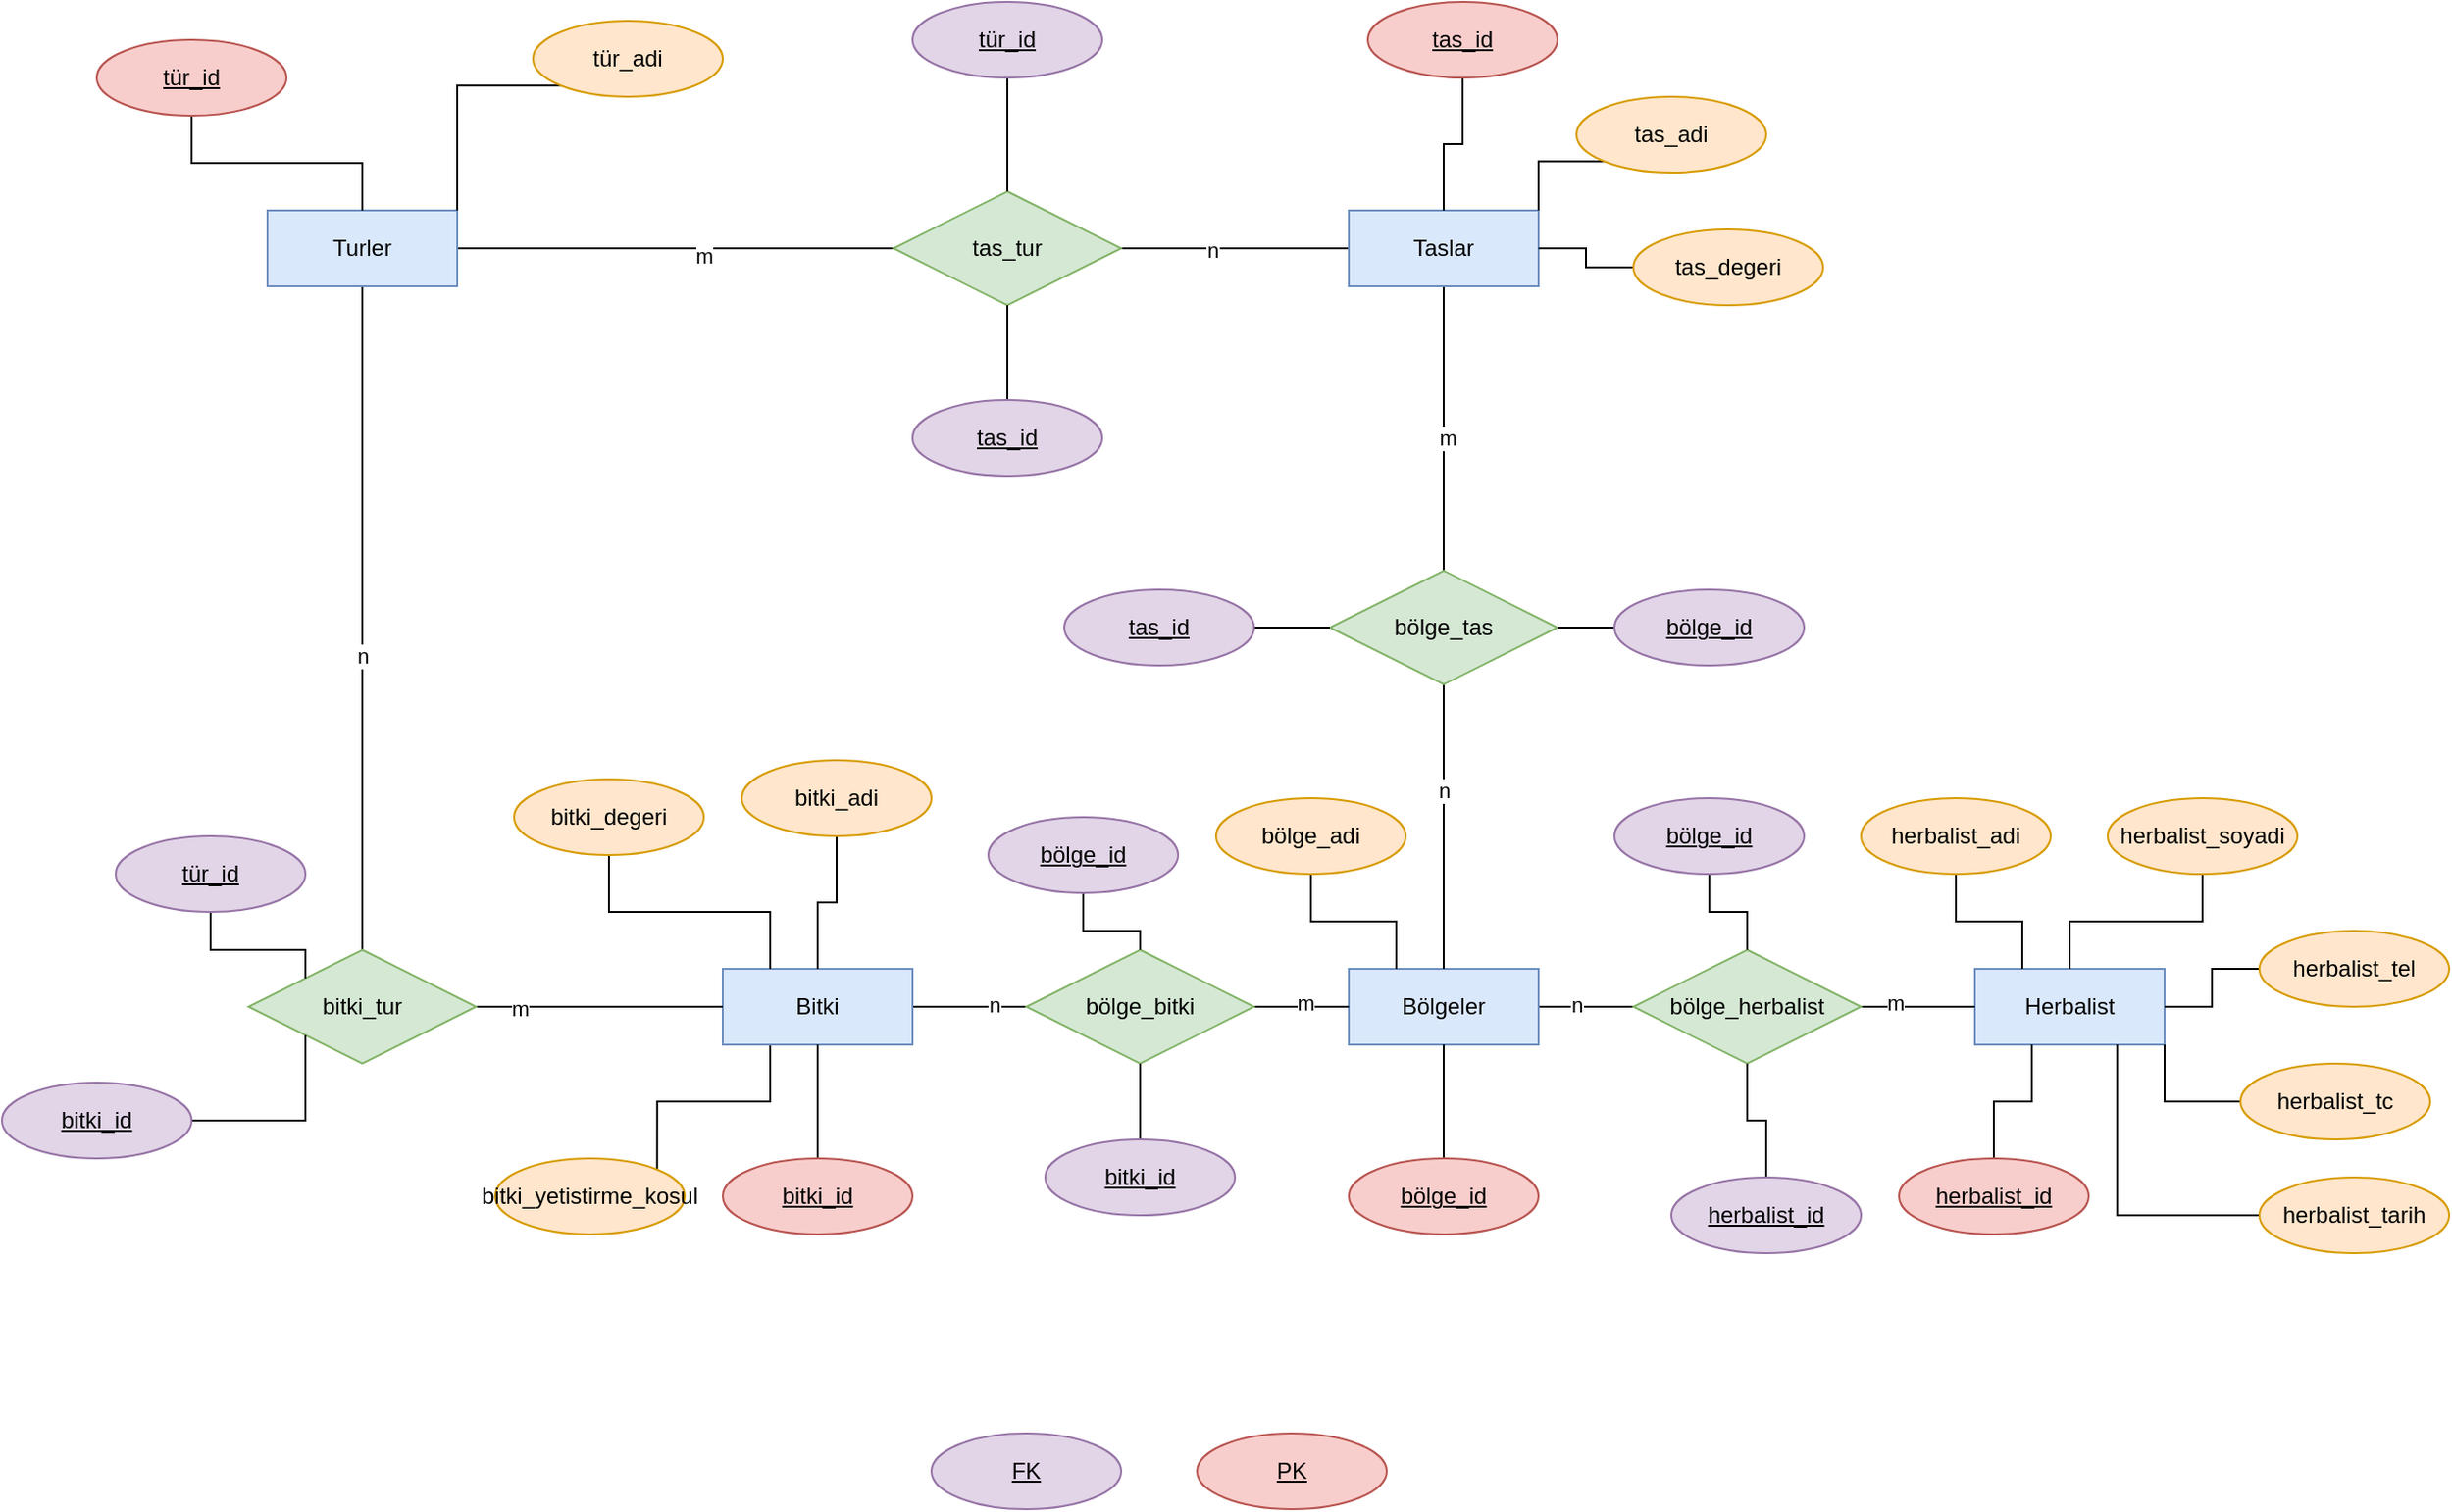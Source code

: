 <mxfile version="22.1.4" type="device">
  <diagram name="Sayfa -1" id="IlJXXTZ3FANzN9V9RfP8">
    <mxGraphModel dx="2020" dy="1853" grid="1" gridSize="10" guides="1" tooltips="1" connect="1" arrows="1" fold="1" page="1" pageScale="1" pageWidth="827" pageHeight="1169" math="0" shadow="0">
      <root>
        <mxCell id="0" />
        <mxCell id="1" parent="0" />
        <mxCell id="2mVvWZZznoN7XNSVlVtN-13" style="edgeStyle=orthogonalEdgeStyle;rounded=0;orthogonalLoop=1;jettySize=auto;html=1;exitX=1;exitY=0.5;exitDx=0;exitDy=0;endArrow=none;endFill=0;" edge="1" parent="1" source="2mVvWZZznoN7XNSVlVtN-1" target="2mVvWZZznoN7XNSVlVtN-12">
          <mxGeometry relative="1" as="geometry" />
        </mxCell>
        <mxCell id="2mVvWZZznoN7XNSVlVtN-88" value="n" style="edgeLabel;html=1;align=center;verticalAlign=middle;resizable=0;points=[];" vertex="1" connectable="0" parent="2mVvWZZznoN7XNSVlVtN-13">
          <mxGeometry x="0.417" y="1" relative="1" as="geometry">
            <mxPoint as="offset" />
          </mxGeometry>
        </mxCell>
        <mxCell id="2mVvWZZznoN7XNSVlVtN-44" style="edgeStyle=orthogonalEdgeStyle;rounded=0;orthogonalLoop=1;jettySize=auto;html=1;exitX=0.25;exitY=1;exitDx=0;exitDy=0;entryX=1;entryY=0;entryDx=0;entryDy=0;endArrow=none;endFill=0;" edge="1" parent="1" source="2mVvWZZznoN7XNSVlVtN-1" target="2mVvWZZznoN7XNSVlVtN-43">
          <mxGeometry relative="1" as="geometry" />
        </mxCell>
        <mxCell id="2mVvWZZznoN7XNSVlVtN-1" value="Bitki" style="whiteSpace=wrap;html=1;align=center;fillColor=#dae8fc;strokeColor=#6c8ebf;" vertex="1" parent="1">
          <mxGeometry x="120" y="300" width="100" height="40" as="geometry" />
        </mxCell>
        <mxCell id="2mVvWZZznoN7XNSVlVtN-2" value="Herbalist" style="whiteSpace=wrap;html=1;align=center;fillColor=#dae8fc;strokeColor=#6c8ebf;" vertex="1" parent="1">
          <mxGeometry x="780" y="300" width="100" height="40" as="geometry" />
        </mxCell>
        <mxCell id="2mVvWZZznoN7XNSVlVtN-6" style="edgeStyle=orthogonalEdgeStyle;rounded=0;orthogonalLoop=1;jettySize=auto;html=1;exitX=1;exitY=0.5;exitDx=0;exitDy=0;entryX=0;entryY=0.5;entryDx=0;entryDy=0;endArrow=none;endFill=0;" edge="1" parent="1" source="2mVvWZZznoN7XNSVlVtN-4" target="2mVvWZZznoN7XNSVlVtN-5">
          <mxGeometry relative="1" as="geometry" />
        </mxCell>
        <mxCell id="2mVvWZZznoN7XNSVlVtN-90" value="n" style="edgeLabel;html=1;align=center;verticalAlign=middle;resizable=0;points=[];" vertex="1" connectable="0" parent="2mVvWZZznoN7XNSVlVtN-6">
          <mxGeometry x="-0.2" y="1" relative="1" as="geometry">
            <mxPoint as="offset" />
          </mxGeometry>
        </mxCell>
        <mxCell id="2mVvWZZznoN7XNSVlVtN-4" value="Bölgeler" style="whiteSpace=wrap;html=1;align=center;fillColor=#dae8fc;strokeColor=#6c8ebf;" vertex="1" parent="1">
          <mxGeometry x="450" y="300" width="100" height="40" as="geometry" />
        </mxCell>
        <mxCell id="2mVvWZZznoN7XNSVlVtN-7" style="edgeStyle=orthogonalEdgeStyle;rounded=0;orthogonalLoop=1;jettySize=auto;html=1;exitX=1;exitY=0.5;exitDx=0;exitDy=0;entryX=0;entryY=0.5;entryDx=0;entryDy=0;endArrow=none;endFill=0;" edge="1" parent="1" source="2mVvWZZznoN7XNSVlVtN-5" target="2mVvWZZznoN7XNSVlVtN-2">
          <mxGeometry relative="1" as="geometry" />
        </mxCell>
        <mxCell id="2mVvWZZznoN7XNSVlVtN-91" value="m" style="edgeLabel;html=1;align=center;verticalAlign=middle;resizable=0;points=[];" vertex="1" connectable="0" parent="2mVvWZZznoN7XNSVlVtN-7">
          <mxGeometry x="-0.417" y="2" relative="1" as="geometry">
            <mxPoint as="offset" />
          </mxGeometry>
        </mxCell>
        <mxCell id="2mVvWZZznoN7XNSVlVtN-5" value="bölge_herbalist" style="shape=rhombus;perimeter=rhombusPerimeter;whiteSpace=wrap;html=1;align=center;fillColor=#d5e8d4;strokeColor=#82b366;" vertex="1" parent="1">
          <mxGeometry x="600" y="290" width="120" height="60" as="geometry" />
        </mxCell>
        <mxCell id="2mVvWZZznoN7XNSVlVtN-14" style="edgeStyle=orthogonalEdgeStyle;rounded=0;orthogonalLoop=1;jettySize=auto;html=1;exitX=1;exitY=0.5;exitDx=0;exitDy=0;endArrow=none;endFill=0;" edge="1" parent="1" source="2mVvWZZznoN7XNSVlVtN-12" target="2mVvWZZznoN7XNSVlVtN-4">
          <mxGeometry relative="1" as="geometry" />
        </mxCell>
        <mxCell id="2mVvWZZznoN7XNSVlVtN-89" value="m" style="edgeLabel;html=1;align=center;verticalAlign=middle;resizable=0;points=[];" vertex="1" connectable="0" parent="2mVvWZZznoN7XNSVlVtN-14">
          <mxGeometry x="0.05" y="2" relative="1" as="geometry">
            <mxPoint as="offset" />
          </mxGeometry>
        </mxCell>
        <mxCell id="2mVvWZZznoN7XNSVlVtN-12" value="bölge_bitki" style="shape=rhombus;perimeter=rhombusPerimeter;whiteSpace=wrap;html=1;align=center;fillColor=#d5e8d4;strokeColor=#82b366;" vertex="1" parent="1">
          <mxGeometry x="280" y="290" width="120" height="60" as="geometry" />
        </mxCell>
        <mxCell id="2mVvWZZznoN7XNSVlVtN-18" style="edgeStyle=orthogonalEdgeStyle;rounded=0;orthogonalLoop=1;jettySize=auto;html=1;exitX=0.5;exitY=1;exitDx=0;exitDy=0;entryX=0.5;entryY=0;entryDx=0;entryDy=0;endArrow=none;endFill=0;" edge="1" parent="1" source="2mVvWZZznoN7XNSVlVtN-15" target="2mVvWZZznoN7XNSVlVtN-1">
          <mxGeometry relative="1" as="geometry" />
        </mxCell>
        <mxCell id="2mVvWZZznoN7XNSVlVtN-15" value="bitki_adi" style="ellipse;whiteSpace=wrap;html=1;align=center;fillColor=#ffe6cc;strokeColor=#d79b00;" vertex="1" parent="1">
          <mxGeometry x="130" y="190" width="100" height="40" as="geometry" />
        </mxCell>
        <mxCell id="2mVvWZZznoN7XNSVlVtN-17" style="edgeStyle=orthogonalEdgeStyle;rounded=0;orthogonalLoop=1;jettySize=auto;html=1;exitX=0.5;exitY=0;exitDx=0;exitDy=0;endArrow=none;endFill=0;" edge="1" parent="1" source="2mVvWZZznoN7XNSVlVtN-16" target="2mVvWZZznoN7XNSVlVtN-1">
          <mxGeometry relative="1" as="geometry" />
        </mxCell>
        <mxCell id="2mVvWZZznoN7XNSVlVtN-16" value="bitki_id" style="ellipse;whiteSpace=wrap;html=1;align=center;fontStyle=4;fillColor=#f8cecc;strokeColor=#b85450;" vertex="1" parent="1">
          <mxGeometry x="120" y="400" width="100" height="40" as="geometry" />
        </mxCell>
        <mxCell id="2mVvWZZznoN7XNSVlVtN-21" style="edgeStyle=orthogonalEdgeStyle;rounded=0;orthogonalLoop=1;jettySize=auto;html=1;exitX=0.5;exitY=1;exitDx=0;exitDy=0;endArrow=none;endFill=0;" edge="1" parent="1" source="2mVvWZZznoN7XNSVlVtN-19" target="2mVvWZZznoN7XNSVlVtN-20">
          <mxGeometry relative="1" as="geometry" />
        </mxCell>
        <mxCell id="2mVvWZZznoN7XNSVlVtN-84" value="m" style="edgeLabel;html=1;align=center;verticalAlign=middle;resizable=0;points=[];" vertex="1" connectable="0" parent="2mVvWZZznoN7XNSVlVtN-21">
          <mxGeometry x="0.077" y="3" relative="1" as="geometry">
            <mxPoint x="-1" y="-1" as="offset" />
          </mxGeometry>
        </mxCell>
        <mxCell id="2mVvWZZznoN7XNSVlVtN-27" style="edgeStyle=orthogonalEdgeStyle;rounded=0;orthogonalLoop=1;jettySize=auto;html=1;exitX=0;exitY=0.5;exitDx=0;exitDy=0;entryX=1;entryY=0.5;entryDx=0;entryDy=0;endArrow=none;endFill=0;" edge="1" parent="1" source="2mVvWZZznoN7XNSVlVtN-19" target="2mVvWZZznoN7XNSVlVtN-24">
          <mxGeometry relative="1" as="geometry" />
        </mxCell>
        <mxCell id="2mVvWZZznoN7XNSVlVtN-83" value="n" style="edgeLabel;html=1;align=center;verticalAlign=middle;resizable=0;points=[];" vertex="1" connectable="0" parent="2mVvWZZznoN7XNSVlVtN-27">
          <mxGeometry x="0.208" y="1" relative="1" as="geometry">
            <mxPoint as="offset" />
          </mxGeometry>
        </mxCell>
        <mxCell id="2mVvWZZznoN7XNSVlVtN-19" value="Taslar" style="whiteSpace=wrap;html=1;align=center;fillColor=#dae8fc;strokeColor=#6c8ebf;" vertex="1" parent="1">
          <mxGeometry x="450" y="-100" width="100" height="40" as="geometry" />
        </mxCell>
        <mxCell id="2mVvWZZznoN7XNSVlVtN-22" style="edgeStyle=orthogonalEdgeStyle;rounded=0;orthogonalLoop=1;jettySize=auto;html=1;exitX=0.5;exitY=1;exitDx=0;exitDy=0;endArrow=none;endFill=0;" edge="1" parent="1" source="2mVvWZZznoN7XNSVlVtN-20" target="2mVvWZZznoN7XNSVlVtN-4">
          <mxGeometry relative="1" as="geometry" />
        </mxCell>
        <mxCell id="2mVvWZZznoN7XNSVlVtN-85" value="n" style="edgeLabel;html=1;align=center;verticalAlign=middle;resizable=0;points=[];" vertex="1" connectable="0" parent="2mVvWZZznoN7XNSVlVtN-22">
          <mxGeometry x="-0.24" relative="1" as="geometry">
            <mxPoint y="-1" as="offset" />
          </mxGeometry>
        </mxCell>
        <mxCell id="2mVvWZZznoN7XNSVlVtN-20" value="bölge_tas" style="shape=rhombus;perimeter=rhombusPerimeter;whiteSpace=wrap;html=1;align=center;fillColor=#d5e8d4;strokeColor=#82b366;" vertex="1" parent="1">
          <mxGeometry x="440" y="90" width="120" height="60" as="geometry" />
        </mxCell>
        <mxCell id="2mVvWZZznoN7XNSVlVtN-26" style="edgeStyle=orthogonalEdgeStyle;rounded=0;orthogonalLoop=1;jettySize=auto;html=1;exitX=1;exitY=0.5;exitDx=0;exitDy=0;entryX=0;entryY=0.5;entryDx=0;entryDy=0;endArrow=none;endFill=0;" edge="1" parent="1" source="2mVvWZZznoN7XNSVlVtN-23" target="2mVvWZZznoN7XNSVlVtN-24">
          <mxGeometry relative="1" as="geometry" />
        </mxCell>
        <mxCell id="2mVvWZZznoN7XNSVlVtN-82" value="m" style="edgeLabel;html=1;align=center;verticalAlign=middle;resizable=0;points=[];" vertex="1" connectable="0" parent="2mVvWZZznoN7XNSVlVtN-26">
          <mxGeometry x="0.13" y="-4" relative="1" as="geometry">
            <mxPoint as="offset" />
          </mxGeometry>
        </mxCell>
        <mxCell id="2mVvWZZznoN7XNSVlVtN-29" style="edgeStyle=orthogonalEdgeStyle;rounded=0;orthogonalLoop=1;jettySize=auto;html=1;exitX=0.5;exitY=1;exitDx=0;exitDy=0;endArrow=none;endFill=0;" edge="1" parent="1" source="2mVvWZZznoN7XNSVlVtN-23" target="2mVvWZZznoN7XNSVlVtN-28">
          <mxGeometry relative="1" as="geometry" />
        </mxCell>
        <mxCell id="2mVvWZZznoN7XNSVlVtN-86" value="n" style="edgeLabel;html=1;align=center;verticalAlign=middle;resizable=0;points=[];" vertex="1" connectable="0" parent="2mVvWZZznoN7XNSVlVtN-29">
          <mxGeometry x="0.119" relative="1" as="geometry">
            <mxPoint y="-1" as="offset" />
          </mxGeometry>
        </mxCell>
        <mxCell id="2mVvWZZznoN7XNSVlVtN-23" value="Turler" style="whiteSpace=wrap;html=1;align=center;fillColor=#dae8fc;strokeColor=#6c8ebf;" vertex="1" parent="1">
          <mxGeometry x="-120" y="-100" width="100" height="40" as="geometry" />
        </mxCell>
        <mxCell id="2mVvWZZznoN7XNSVlVtN-24" value="tas_tur" style="shape=rhombus;perimeter=rhombusPerimeter;whiteSpace=wrap;html=1;align=center;fillColor=#d5e8d4;strokeColor=#82b366;" vertex="1" parent="1">
          <mxGeometry x="210" y="-110" width="120" height="60" as="geometry" />
        </mxCell>
        <mxCell id="2mVvWZZznoN7XNSVlVtN-30" style="edgeStyle=orthogonalEdgeStyle;rounded=0;orthogonalLoop=1;jettySize=auto;html=1;exitX=1;exitY=0.5;exitDx=0;exitDy=0;endArrow=none;endFill=0;" edge="1" parent="1" source="2mVvWZZznoN7XNSVlVtN-28" target="2mVvWZZznoN7XNSVlVtN-1">
          <mxGeometry relative="1" as="geometry" />
        </mxCell>
        <mxCell id="2mVvWZZznoN7XNSVlVtN-87" value="m" style="edgeLabel;html=1;align=center;verticalAlign=middle;resizable=0;points=[];" vertex="1" connectable="0" parent="2mVvWZZznoN7XNSVlVtN-30">
          <mxGeometry x="-0.654" y="-1" relative="1" as="geometry">
            <mxPoint as="offset" />
          </mxGeometry>
        </mxCell>
        <mxCell id="2mVvWZZznoN7XNSVlVtN-28" value="bitki_tur" style="shape=rhombus;perimeter=rhombusPerimeter;whiteSpace=wrap;html=1;align=center;fillColor=#d5e8d4;strokeColor=#82b366;" vertex="1" parent="1">
          <mxGeometry x="-130" y="290" width="120" height="60" as="geometry" />
        </mxCell>
        <mxCell id="2mVvWZZznoN7XNSVlVtN-37" style="edgeStyle=orthogonalEdgeStyle;rounded=0;orthogonalLoop=1;jettySize=auto;html=1;exitX=0.5;exitY=0;exitDx=0;exitDy=0;entryX=0.5;entryY=1;entryDx=0;entryDy=0;endArrow=none;endFill=0;" edge="1" parent="1" source="2mVvWZZznoN7XNSVlVtN-31" target="2mVvWZZznoN7XNSVlVtN-4">
          <mxGeometry relative="1" as="geometry" />
        </mxCell>
        <mxCell id="2mVvWZZznoN7XNSVlVtN-31" value="bölge_id" style="ellipse;whiteSpace=wrap;html=1;align=center;fontStyle=4;fillColor=#f8cecc;strokeColor=#b85450;" vertex="1" parent="1">
          <mxGeometry x="450" y="400" width="100" height="40" as="geometry" />
        </mxCell>
        <mxCell id="2mVvWZZznoN7XNSVlVtN-38" style="edgeStyle=orthogonalEdgeStyle;rounded=0;orthogonalLoop=1;jettySize=auto;html=1;exitX=0.5;exitY=0;exitDx=0;exitDy=0;endArrow=none;endFill=0;" edge="1" parent="1" source="2mVvWZZznoN7XNSVlVtN-32" target="2mVvWZZznoN7XNSVlVtN-2">
          <mxGeometry relative="1" as="geometry">
            <Array as="points">
              <mxPoint x="790" y="370" />
              <mxPoint x="810" y="370" />
            </Array>
          </mxGeometry>
        </mxCell>
        <mxCell id="2mVvWZZznoN7XNSVlVtN-32" value="herbalist_id" style="ellipse;whiteSpace=wrap;html=1;align=center;fontStyle=4;fillColor=#f8cecc;strokeColor=#b85450;" vertex="1" parent="1">
          <mxGeometry x="740" y="400" width="100" height="40" as="geometry" />
        </mxCell>
        <mxCell id="2mVvWZZznoN7XNSVlVtN-35" style="edgeStyle=orthogonalEdgeStyle;rounded=0;orthogonalLoop=1;jettySize=auto;html=1;exitX=0.5;exitY=1;exitDx=0;exitDy=0;entryX=0.5;entryY=0;entryDx=0;entryDy=0;endArrow=none;endFill=0;" edge="1" parent="1" source="2mVvWZZznoN7XNSVlVtN-33" target="2mVvWZZznoN7XNSVlVtN-23">
          <mxGeometry relative="1" as="geometry" />
        </mxCell>
        <mxCell id="2mVvWZZznoN7XNSVlVtN-33" value="tür_id" style="ellipse;whiteSpace=wrap;html=1;align=center;fontStyle=4;fillColor=#f8cecc;strokeColor=#b85450;" vertex="1" parent="1">
          <mxGeometry x="-210" y="-190" width="100" height="40" as="geometry" />
        </mxCell>
        <mxCell id="2mVvWZZznoN7XNSVlVtN-36" style="edgeStyle=orthogonalEdgeStyle;rounded=0;orthogonalLoop=1;jettySize=auto;html=1;exitX=0.5;exitY=1;exitDx=0;exitDy=0;endArrow=none;endFill=0;" edge="1" parent="1" source="2mVvWZZznoN7XNSVlVtN-34" target="2mVvWZZznoN7XNSVlVtN-19">
          <mxGeometry relative="1" as="geometry" />
        </mxCell>
        <mxCell id="2mVvWZZznoN7XNSVlVtN-34" value="tas_id" style="ellipse;whiteSpace=wrap;html=1;align=center;fontStyle=4;fillColor=#f8cecc;strokeColor=#b85450;" vertex="1" parent="1">
          <mxGeometry x="460" y="-210" width="100" height="40" as="geometry" />
        </mxCell>
        <mxCell id="2mVvWZZznoN7XNSVlVtN-40" style="edgeStyle=orthogonalEdgeStyle;rounded=0;orthogonalLoop=1;jettySize=auto;html=1;exitX=0.5;exitY=1;exitDx=0;exitDy=0;entryX=0.25;entryY=0;entryDx=0;entryDy=0;endArrow=none;endFill=0;" edge="1" parent="1" source="2mVvWZZznoN7XNSVlVtN-39" target="2mVvWZZznoN7XNSVlVtN-4">
          <mxGeometry relative="1" as="geometry" />
        </mxCell>
        <mxCell id="2mVvWZZznoN7XNSVlVtN-39" value="bölge_adi" style="ellipse;whiteSpace=wrap;html=1;align=center;fillColor=#ffe6cc;strokeColor=#d79b00;" vertex="1" parent="1">
          <mxGeometry x="380" y="210" width="100" height="40" as="geometry" />
        </mxCell>
        <mxCell id="2mVvWZZznoN7XNSVlVtN-42" style="edgeStyle=orthogonalEdgeStyle;rounded=0;orthogonalLoop=1;jettySize=auto;html=1;exitX=0.5;exitY=1;exitDx=0;exitDy=0;entryX=0.25;entryY=0;entryDx=0;entryDy=0;endArrow=none;endFill=0;" edge="1" parent="1" source="2mVvWZZznoN7XNSVlVtN-41" target="2mVvWZZznoN7XNSVlVtN-1">
          <mxGeometry relative="1" as="geometry" />
        </mxCell>
        <mxCell id="2mVvWZZznoN7XNSVlVtN-41" value="bitki_degeri" style="ellipse;whiteSpace=wrap;html=1;align=center;fillColor=#ffe6cc;strokeColor=#d79b00;" vertex="1" parent="1">
          <mxGeometry x="10" y="200" width="100" height="40" as="geometry" />
        </mxCell>
        <mxCell id="2mVvWZZznoN7XNSVlVtN-43" value="bitki_yetistirme_kosul" style="ellipse;whiteSpace=wrap;html=1;align=center;fillColor=#ffe6cc;strokeColor=#d79b00;" vertex="1" parent="1">
          <mxGeometry y="400" width="100" height="40" as="geometry" />
        </mxCell>
        <mxCell id="2mVvWZZznoN7XNSVlVtN-50" style="edgeStyle=orthogonalEdgeStyle;rounded=0;orthogonalLoop=1;jettySize=auto;html=1;exitX=0.5;exitY=1;exitDx=0;exitDy=0;entryX=0.25;entryY=0;entryDx=0;entryDy=0;endArrow=none;endFill=0;" edge="1" parent="1" source="2mVvWZZznoN7XNSVlVtN-45" target="2mVvWZZznoN7XNSVlVtN-2">
          <mxGeometry relative="1" as="geometry" />
        </mxCell>
        <mxCell id="2mVvWZZznoN7XNSVlVtN-45" value="herbalist_adi" style="ellipse;whiteSpace=wrap;html=1;align=center;fillColor=#ffe6cc;strokeColor=#d79b00;" vertex="1" parent="1">
          <mxGeometry x="720" y="210" width="100" height="40" as="geometry" />
        </mxCell>
        <mxCell id="2mVvWZZznoN7XNSVlVtN-51" style="edgeStyle=orthogonalEdgeStyle;rounded=0;orthogonalLoop=1;jettySize=auto;html=1;exitX=0.5;exitY=1;exitDx=0;exitDy=0;endArrow=none;endFill=0;" edge="1" parent="1" source="2mVvWZZznoN7XNSVlVtN-46" target="2mVvWZZznoN7XNSVlVtN-2">
          <mxGeometry relative="1" as="geometry" />
        </mxCell>
        <mxCell id="2mVvWZZznoN7XNSVlVtN-46" value="herbalist_soyadi" style="ellipse;whiteSpace=wrap;html=1;align=center;fillColor=#ffe6cc;strokeColor=#d79b00;" vertex="1" parent="1">
          <mxGeometry x="850" y="210" width="100" height="40" as="geometry" />
        </mxCell>
        <mxCell id="2mVvWZZznoN7XNSVlVtN-52" style="edgeStyle=orthogonalEdgeStyle;rounded=0;orthogonalLoop=1;jettySize=auto;html=1;exitX=0;exitY=0.5;exitDx=0;exitDy=0;endArrow=none;endFill=0;" edge="1" parent="1" source="2mVvWZZznoN7XNSVlVtN-47" target="2mVvWZZznoN7XNSVlVtN-2">
          <mxGeometry relative="1" as="geometry" />
        </mxCell>
        <mxCell id="2mVvWZZznoN7XNSVlVtN-47" value="herbalist_tel" style="ellipse;whiteSpace=wrap;html=1;align=center;fillColor=#ffe6cc;strokeColor=#d79b00;" vertex="1" parent="1">
          <mxGeometry x="930" y="280" width="100" height="40" as="geometry" />
        </mxCell>
        <mxCell id="2mVvWZZznoN7XNSVlVtN-53" style="edgeStyle=orthogonalEdgeStyle;rounded=0;orthogonalLoop=1;jettySize=auto;html=1;exitX=0;exitY=0.5;exitDx=0;exitDy=0;entryX=1;entryY=1;entryDx=0;entryDy=0;endArrow=none;endFill=0;" edge="1" parent="1" source="2mVvWZZznoN7XNSVlVtN-48" target="2mVvWZZznoN7XNSVlVtN-2">
          <mxGeometry relative="1" as="geometry" />
        </mxCell>
        <mxCell id="2mVvWZZznoN7XNSVlVtN-48" value="herbalist_tc" style="ellipse;whiteSpace=wrap;html=1;align=center;fillColor=#ffe6cc;strokeColor=#d79b00;" vertex="1" parent="1">
          <mxGeometry x="920" y="350" width="100" height="40" as="geometry" />
        </mxCell>
        <mxCell id="2mVvWZZznoN7XNSVlVtN-56" style="edgeStyle=orthogonalEdgeStyle;rounded=0;orthogonalLoop=1;jettySize=auto;html=1;exitX=0;exitY=1;exitDx=0;exitDy=0;entryX=1;entryY=0;entryDx=0;entryDy=0;endArrow=none;endFill=0;" edge="1" parent="1" source="2mVvWZZznoN7XNSVlVtN-54" target="2mVvWZZznoN7XNSVlVtN-19">
          <mxGeometry relative="1" as="geometry" />
        </mxCell>
        <mxCell id="2mVvWZZznoN7XNSVlVtN-54" value="tas_adi" style="ellipse;whiteSpace=wrap;html=1;align=center;fillColor=#ffe6cc;strokeColor=#d79b00;" vertex="1" parent="1">
          <mxGeometry x="570" y="-160" width="100" height="40" as="geometry" />
        </mxCell>
        <mxCell id="2mVvWZZznoN7XNSVlVtN-57" style="edgeStyle=orthogonalEdgeStyle;rounded=0;orthogonalLoop=1;jettySize=auto;html=1;exitX=0;exitY=0.5;exitDx=0;exitDy=0;endArrow=none;endFill=0;" edge="1" parent="1" source="2mVvWZZznoN7XNSVlVtN-55" target="2mVvWZZznoN7XNSVlVtN-19">
          <mxGeometry relative="1" as="geometry" />
        </mxCell>
        <mxCell id="2mVvWZZznoN7XNSVlVtN-55" value="tas_degeri" style="ellipse;whiteSpace=wrap;html=1;align=center;fillColor=#ffe6cc;strokeColor=#d79b00;" vertex="1" parent="1">
          <mxGeometry x="600" y="-90" width="100" height="40" as="geometry" />
        </mxCell>
        <mxCell id="2mVvWZZznoN7XNSVlVtN-59" style="edgeStyle=orthogonalEdgeStyle;rounded=0;orthogonalLoop=1;jettySize=auto;html=1;exitX=0;exitY=1;exitDx=0;exitDy=0;entryX=1;entryY=0;entryDx=0;entryDy=0;endArrow=none;endFill=0;" edge="1" parent="1" source="2mVvWZZznoN7XNSVlVtN-58" target="2mVvWZZznoN7XNSVlVtN-23">
          <mxGeometry relative="1" as="geometry" />
        </mxCell>
        <mxCell id="2mVvWZZznoN7XNSVlVtN-58" value="tür_adi" style="ellipse;whiteSpace=wrap;html=1;align=center;fillColor=#ffe6cc;strokeColor=#d79b00;" vertex="1" parent="1">
          <mxGeometry x="20" y="-200" width="100" height="40" as="geometry" />
        </mxCell>
        <mxCell id="2mVvWZZznoN7XNSVlVtN-62" style="edgeStyle=orthogonalEdgeStyle;rounded=0;orthogonalLoop=1;jettySize=auto;html=1;exitX=0.5;exitY=1;exitDx=0;exitDy=0;endArrow=none;endFill=0;" edge="1" parent="1" source="2mVvWZZznoN7XNSVlVtN-60" target="2mVvWZZznoN7XNSVlVtN-24">
          <mxGeometry relative="1" as="geometry" />
        </mxCell>
        <mxCell id="2mVvWZZznoN7XNSVlVtN-60" value="tür_id" style="ellipse;whiteSpace=wrap;html=1;align=center;fontStyle=4;fillColor=#e1d5e7;strokeColor=#9673a6;" vertex="1" parent="1">
          <mxGeometry x="220" y="-210" width="100" height="40" as="geometry" />
        </mxCell>
        <mxCell id="2mVvWZZznoN7XNSVlVtN-63" style="edgeStyle=orthogonalEdgeStyle;rounded=0;orthogonalLoop=1;jettySize=auto;html=1;exitX=0.5;exitY=0;exitDx=0;exitDy=0;entryX=0.5;entryY=1;entryDx=0;entryDy=0;endArrow=none;endFill=0;" edge="1" parent="1" source="2mVvWZZznoN7XNSVlVtN-61" target="2mVvWZZznoN7XNSVlVtN-24">
          <mxGeometry relative="1" as="geometry" />
        </mxCell>
        <mxCell id="2mVvWZZznoN7XNSVlVtN-61" value="tas_id" style="ellipse;whiteSpace=wrap;html=1;align=center;fontStyle=4;fillColor=#e1d5e7;strokeColor=#9673a6;" vertex="1" parent="1">
          <mxGeometry x="220" width="100" height="40" as="geometry" />
        </mxCell>
        <mxCell id="2mVvWZZznoN7XNSVlVtN-67" style="edgeStyle=orthogonalEdgeStyle;rounded=0;orthogonalLoop=1;jettySize=auto;html=1;exitX=0;exitY=0.5;exitDx=0;exitDy=0;entryX=1;entryY=0.5;entryDx=0;entryDy=0;endArrow=none;endFill=0;" edge="1" parent="1" source="2mVvWZZznoN7XNSVlVtN-64" target="2mVvWZZznoN7XNSVlVtN-20">
          <mxGeometry relative="1" as="geometry" />
        </mxCell>
        <mxCell id="2mVvWZZznoN7XNSVlVtN-64" value="bölge_id" style="ellipse;whiteSpace=wrap;html=1;align=center;fontStyle=4;fillColor=#e1d5e7;strokeColor=#9673a6;" vertex="1" parent="1">
          <mxGeometry x="590" y="100" width="100" height="40" as="geometry" />
        </mxCell>
        <mxCell id="2mVvWZZznoN7XNSVlVtN-66" value="" style="edgeStyle=orthogonalEdgeStyle;rounded=0;orthogonalLoop=1;jettySize=auto;html=1;endArrow=none;endFill=0;" edge="1" parent="1" source="2mVvWZZznoN7XNSVlVtN-65" target="2mVvWZZznoN7XNSVlVtN-20">
          <mxGeometry relative="1" as="geometry" />
        </mxCell>
        <mxCell id="2mVvWZZznoN7XNSVlVtN-65" value="tas_id" style="ellipse;whiteSpace=wrap;html=1;align=center;fontStyle=4;fillColor=#e1d5e7;strokeColor=#9673a6;" vertex="1" parent="1">
          <mxGeometry x="300" y="100" width="100" height="40" as="geometry" />
        </mxCell>
        <mxCell id="2mVvWZZznoN7XNSVlVtN-71" style="edgeStyle=orthogonalEdgeStyle;rounded=0;orthogonalLoop=1;jettySize=auto;html=1;exitX=0.5;exitY=1;exitDx=0;exitDy=0;endArrow=none;endFill=0;" edge="1" parent="1" source="2mVvWZZznoN7XNSVlVtN-68" target="2mVvWZZznoN7XNSVlVtN-5">
          <mxGeometry relative="1" as="geometry" />
        </mxCell>
        <mxCell id="2mVvWZZznoN7XNSVlVtN-68" value="bölge_id" style="ellipse;whiteSpace=wrap;html=1;align=center;fontStyle=4;fillColor=#e1d5e7;strokeColor=#9673a6;" vertex="1" parent="1">
          <mxGeometry x="590" y="210" width="100" height="40" as="geometry" />
        </mxCell>
        <mxCell id="2mVvWZZznoN7XNSVlVtN-70" style="edgeStyle=orthogonalEdgeStyle;rounded=0;orthogonalLoop=1;jettySize=auto;html=1;exitX=0.5;exitY=0;exitDx=0;exitDy=0;entryX=0.5;entryY=1;entryDx=0;entryDy=0;endArrow=none;endFill=0;" edge="1" parent="1" source="2mVvWZZznoN7XNSVlVtN-69" target="2mVvWZZznoN7XNSVlVtN-5">
          <mxGeometry relative="1" as="geometry" />
        </mxCell>
        <mxCell id="2mVvWZZznoN7XNSVlVtN-69" value="herbalist_id" style="ellipse;whiteSpace=wrap;html=1;align=center;fontStyle=4;fillColor=#e1d5e7;strokeColor=#9673a6;" vertex="1" parent="1">
          <mxGeometry x="620" y="410" width="100" height="40" as="geometry" />
        </mxCell>
        <mxCell id="2mVvWZZznoN7XNSVlVtN-74" style="edgeStyle=orthogonalEdgeStyle;rounded=0;orthogonalLoop=1;jettySize=auto;html=1;exitX=0.5;exitY=1;exitDx=0;exitDy=0;endArrow=none;endFill=0;" edge="1" parent="1" source="2mVvWZZznoN7XNSVlVtN-72" target="2mVvWZZznoN7XNSVlVtN-12">
          <mxGeometry relative="1" as="geometry" />
        </mxCell>
        <mxCell id="2mVvWZZznoN7XNSVlVtN-72" value="bölge_id" style="ellipse;whiteSpace=wrap;html=1;align=center;fontStyle=4;fillColor=#e1d5e7;strokeColor=#9673a6;" vertex="1" parent="1">
          <mxGeometry x="260" y="220" width="100" height="40" as="geometry" />
        </mxCell>
        <mxCell id="2mVvWZZznoN7XNSVlVtN-75" style="edgeStyle=orthogonalEdgeStyle;rounded=0;orthogonalLoop=1;jettySize=auto;html=1;exitX=0.5;exitY=0;exitDx=0;exitDy=0;endArrow=none;endFill=0;" edge="1" parent="1" source="2mVvWZZznoN7XNSVlVtN-73" target="2mVvWZZznoN7XNSVlVtN-12">
          <mxGeometry relative="1" as="geometry" />
        </mxCell>
        <mxCell id="2mVvWZZznoN7XNSVlVtN-73" value="bitki_id" style="ellipse;whiteSpace=wrap;html=1;align=center;fontStyle=4;fillColor=#e1d5e7;strokeColor=#9673a6;" vertex="1" parent="1">
          <mxGeometry x="290" y="390" width="100" height="40" as="geometry" />
        </mxCell>
        <mxCell id="2mVvWZZznoN7XNSVlVtN-78" style="edgeStyle=orthogonalEdgeStyle;rounded=0;orthogonalLoop=1;jettySize=auto;html=1;exitX=1;exitY=0.5;exitDx=0;exitDy=0;entryX=0;entryY=1;entryDx=0;entryDy=0;endArrow=none;endFill=0;" edge="1" parent="1" source="2mVvWZZznoN7XNSVlVtN-76" target="2mVvWZZznoN7XNSVlVtN-28">
          <mxGeometry relative="1" as="geometry" />
        </mxCell>
        <mxCell id="2mVvWZZznoN7XNSVlVtN-76" value="bitki_id" style="ellipse;whiteSpace=wrap;html=1;align=center;fontStyle=4;fillColor=#e1d5e7;strokeColor=#9673a6;" vertex="1" parent="1">
          <mxGeometry x="-260" y="360" width="100" height="40" as="geometry" />
        </mxCell>
        <mxCell id="2mVvWZZznoN7XNSVlVtN-79" style="edgeStyle=orthogonalEdgeStyle;rounded=0;orthogonalLoop=1;jettySize=auto;html=1;exitX=0.5;exitY=1;exitDx=0;exitDy=0;entryX=0;entryY=0;entryDx=0;entryDy=0;endArrow=none;endFill=0;" edge="1" parent="1" source="2mVvWZZznoN7XNSVlVtN-77" target="2mVvWZZznoN7XNSVlVtN-28">
          <mxGeometry relative="1" as="geometry" />
        </mxCell>
        <mxCell id="2mVvWZZznoN7XNSVlVtN-77" value="tür_id" style="ellipse;whiteSpace=wrap;html=1;align=center;fontStyle=4;fillColor=#e1d5e7;strokeColor=#9673a6;" vertex="1" parent="1">
          <mxGeometry x="-200" y="230" width="100" height="40" as="geometry" />
        </mxCell>
        <mxCell id="2mVvWZZznoN7XNSVlVtN-80" value="FK" style="ellipse;whiteSpace=wrap;html=1;align=center;fontStyle=4;fillColor=#e1d5e7;strokeColor=#9673a6;" vertex="1" parent="1">
          <mxGeometry x="230" y="545" width="100" height="40" as="geometry" />
        </mxCell>
        <mxCell id="2mVvWZZznoN7XNSVlVtN-81" value="PK" style="ellipse;whiteSpace=wrap;html=1;align=center;fontStyle=4;fillColor=#f8cecc;strokeColor=#b85450;" vertex="1" parent="1">
          <mxGeometry x="370" y="545" width="100" height="40" as="geometry" />
        </mxCell>
        <mxCell id="2mVvWZZznoN7XNSVlVtN-93" style="edgeStyle=orthogonalEdgeStyle;rounded=0;orthogonalLoop=1;jettySize=auto;html=1;exitX=0;exitY=0.5;exitDx=0;exitDy=0;entryX=0.75;entryY=1;entryDx=0;entryDy=0;endArrow=none;endFill=0;" edge="1" parent="1" source="2mVvWZZznoN7XNSVlVtN-92" target="2mVvWZZznoN7XNSVlVtN-2">
          <mxGeometry relative="1" as="geometry" />
        </mxCell>
        <mxCell id="2mVvWZZznoN7XNSVlVtN-92" value="herbalist_tarih" style="ellipse;whiteSpace=wrap;html=1;align=center;fillColor=#ffe6cc;strokeColor=#d79b00;" vertex="1" parent="1">
          <mxGeometry x="930" y="410" width="100" height="40" as="geometry" />
        </mxCell>
      </root>
    </mxGraphModel>
  </diagram>
</mxfile>
